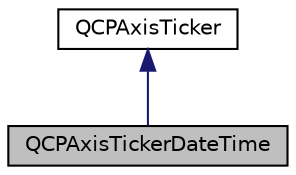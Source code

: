 digraph "QCPAxisTickerDateTime"
{
  edge [fontname="Helvetica",fontsize="10",labelfontname="Helvetica",labelfontsize="10"];
  node [fontname="Helvetica",fontsize="10",shape=record];
  Node2 [label="QCPAxisTickerDateTime",height=0.2,width=0.4,color="black", fillcolor="grey75", style="filled", fontcolor="black"];
  Node3 -> Node2 [dir="back",color="midnightblue",fontsize="10",style="solid",fontname="Helvetica"];
  Node3 [label="QCPAxisTicker",height=0.2,width=0.4,color="black", fillcolor="white", style="filled",URL="$class_q_c_p_axis_ticker.html",tooltip="The base class tick generator used by QCPAxis to create tick positions and tick labels. "];
}
